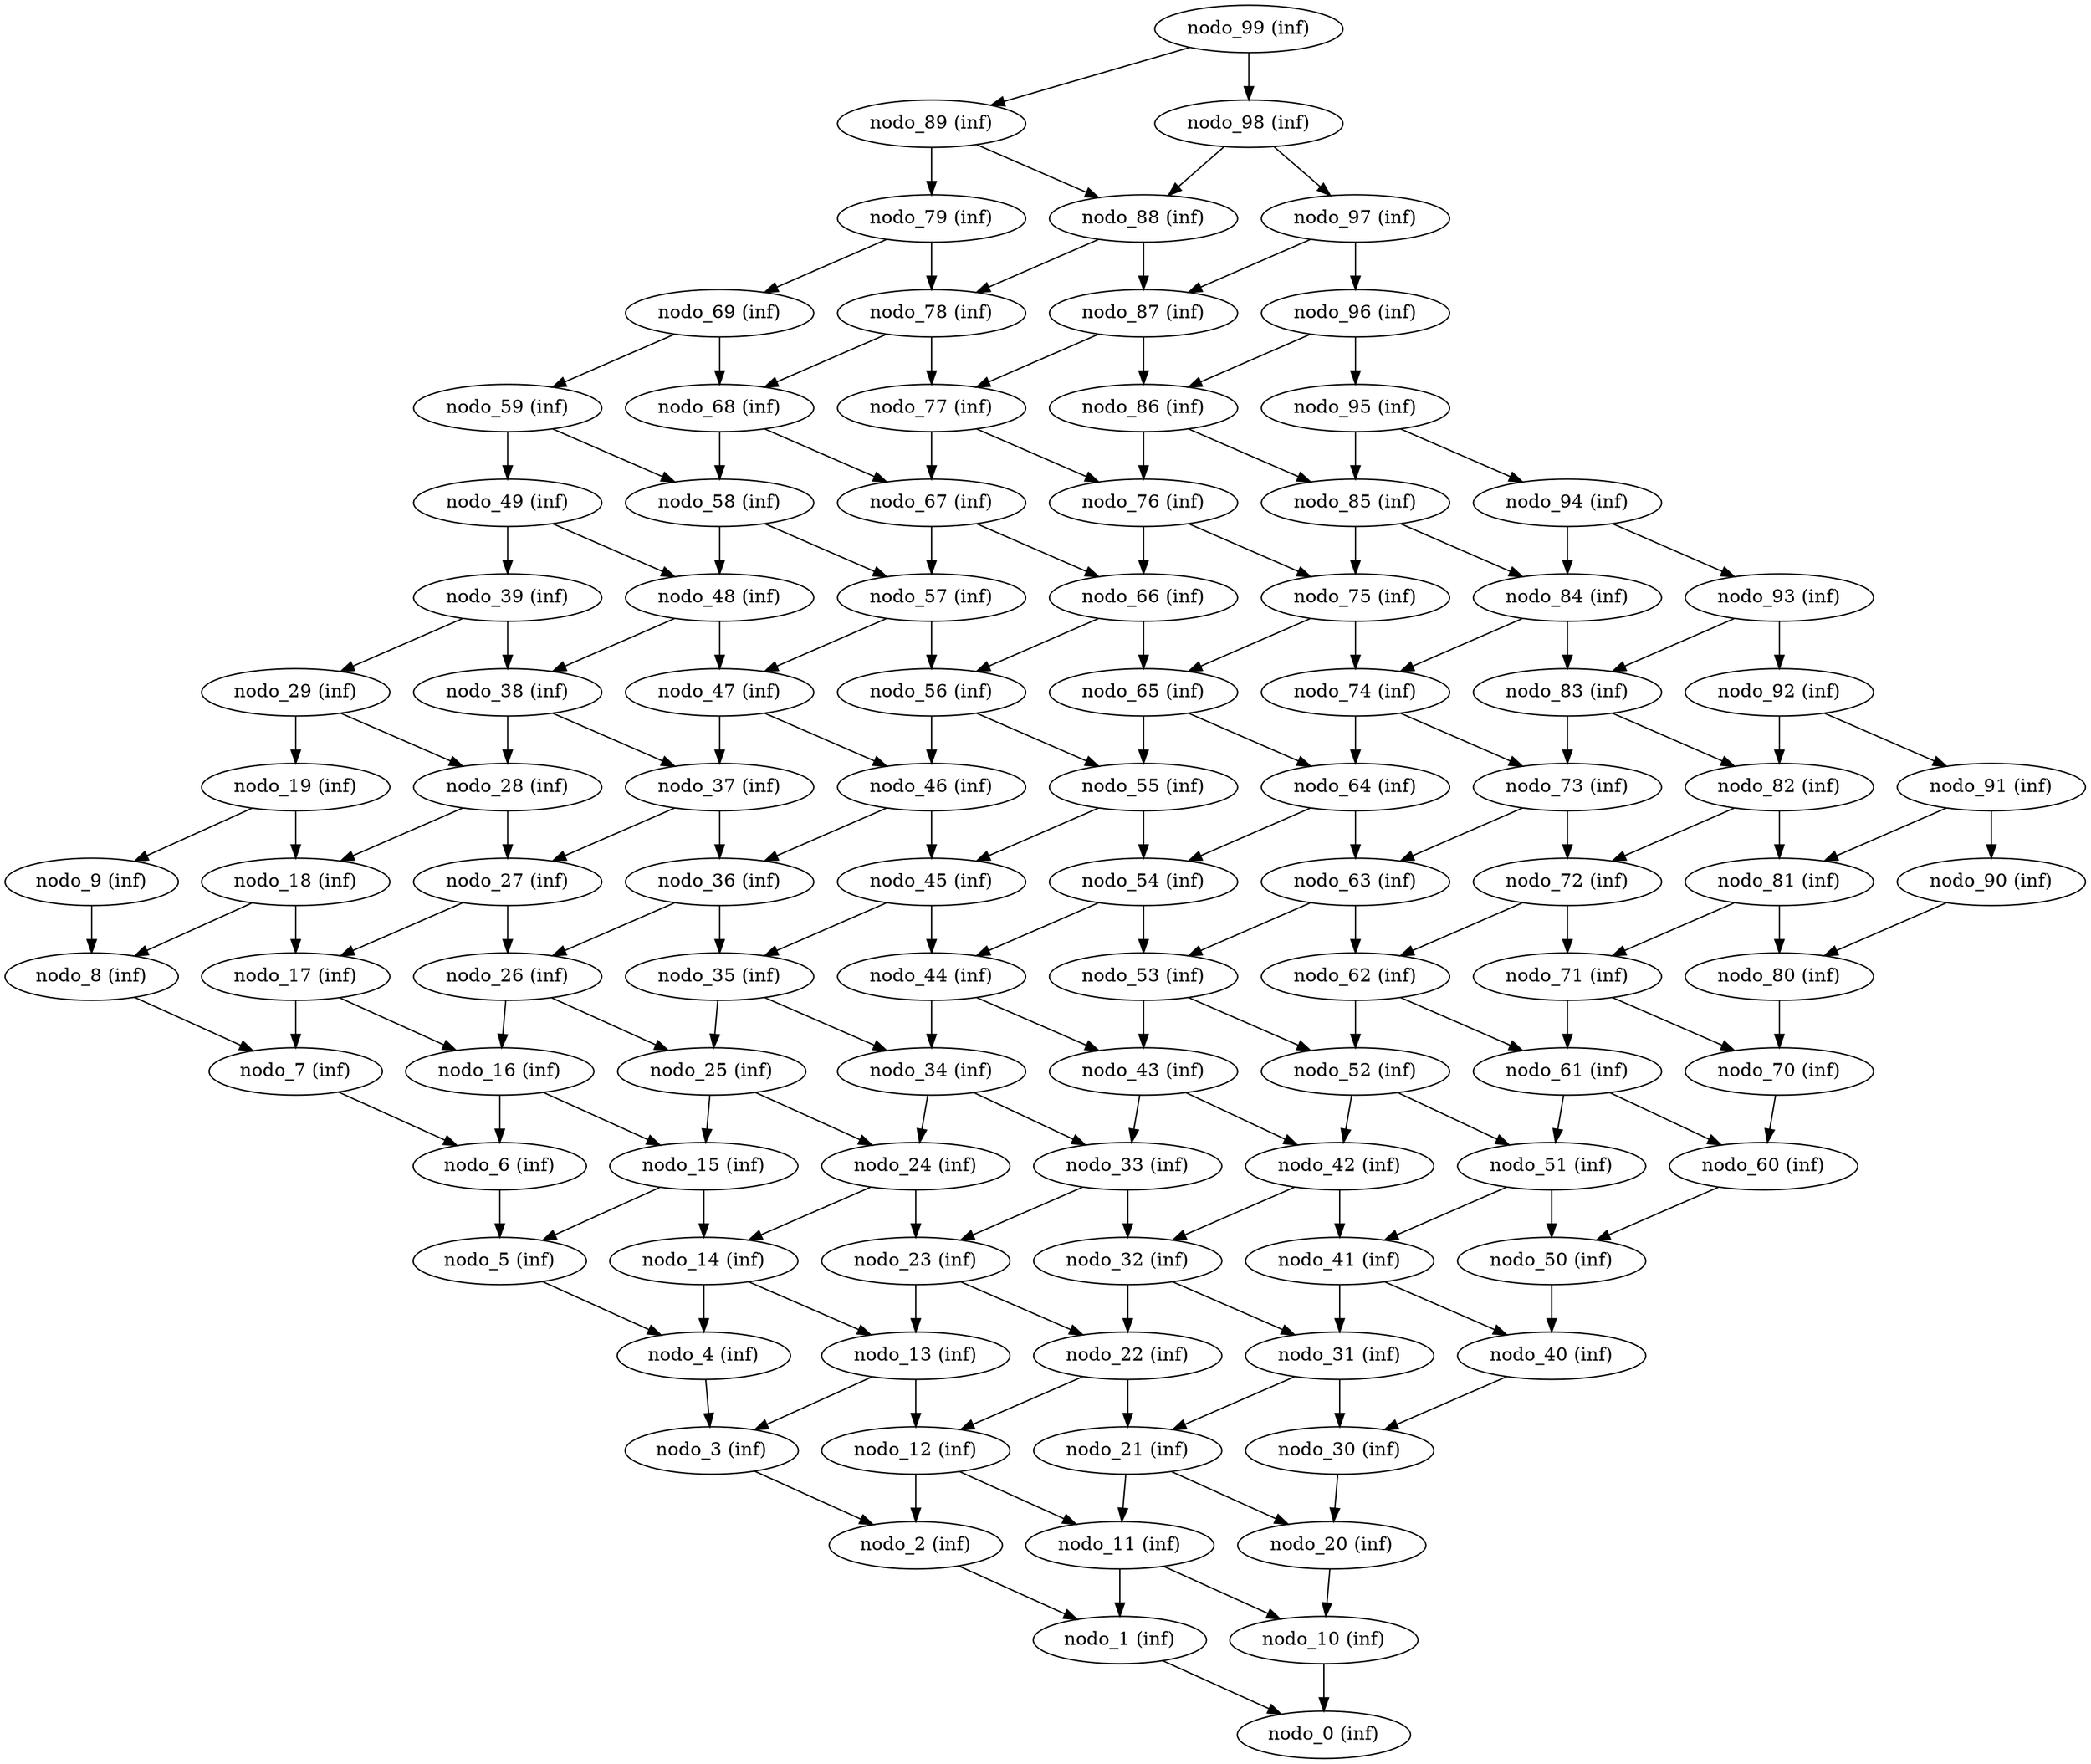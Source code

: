 digraph Grid_columns_10_rows_10 {
"nodo_0 (inf)";
"nodo_1 (inf)";
"nodo_2 (inf)";
"nodo_3 (inf)";
"nodo_4 (inf)";
"nodo_5 (inf)";
"nodo_6 (inf)";
"nodo_7 (inf)";
"nodo_8 (inf)";
"nodo_9 (inf)";
"nodo_10 (inf)";
"nodo_11 (inf)";
"nodo_12 (inf)";
"nodo_13 (inf)";
"nodo_14 (inf)";
"nodo_15 (inf)";
"nodo_16 (inf)";
"nodo_17 (inf)";
"nodo_18 (inf)";
"nodo_19 (inf)";
"nodo_20 (inf)";
"nodo_21 (inf)";
"nodo_22 (inf)";
"nodo_23 (inf)";
"nodo_24 (inf)";
"nodo_25 (inf)";
"nodo_26 (inf)";
"nodo_27 (inf)";
"nodo_28 (inf)";
"nodo_29 (inf)";
"nodo_30 (inf)";
"nodo_31 (inf)";
"nodo_32 (inf)";
"nodo_33 (inf)";
"nodo_34 (inf)";
"nodo_35 (inf)";
"nodo_36 (inf)";
"nodo_37 (inf)";
"nodo_38 (inf)";
"nodo_39 (inf)";
"nodo_40 (inf)";
"nodo_41 (inf)";
"nodo_42 (inf)";
"nodo_43 (inf)";
"nodo_44 (inf)";
"nodo_45 (inf)";
"nodo_46 (inf)";
"nodo_47 (inf)";
"nodo_48 (inf)";
"nodo_49 (inf)";
"nodo_50 (inf)";
"nodo_51 (inf)";
"nodo_52 (inf)";
"nodo_53 (inf)";
"nodo_54 (inf)";
"nodo_55 (inf)";
"nodo_56 (inf)";
"nodo_57 (inf)";
"nodo_58 (inf)";
"nodo_59 (inf)";
"nodo_60 (inf)";
"nodo_61 (inf)";
"nodo_62 (inf)";
"nodo_63 (inf)";
"nodo_64 (inf)";
"nodo_65 (inf)";
"nodo_66 (inf)";
"nodo_67 (inf)";
"nodo_68 (inf)";
"nodo_69 (inf)";
"nodo_70 (inf)";
"nodo_71 (inf)";
"nodo_72 (inf)";
"nodo_73 (inf)";
"nodo_74 (inf)";
"nodo_75 (inf)";
"nodo_76 (inf)";
"nodo_77 (inf)";
"nodo_78 (inf)";
"nodo_79 (inf)";
"nodo_80 (inf)";
"nodo_81 (inf)";
"nodo_82 (inf)";
"nodo_83 (inf)";
"nodo_84 (inf)";
"nodo_85 (inf)";
"nodo_86 (inf)";
"nodo_87 (inf)";
"nodo_88 (inf)";
"nodo_89 (inf)";
"nodo_90 (inf)";
"nodo_91 (inf)";
"nodo_92 (inf)";
"nodo_93 (inf)";
"nodo_94 (inf)";
"nodo_95 (inf)";
"nodo_96 (inf)";
"nodo_97 (inf)";
"nodo_98 (inf)";
"nodo_99 (inf)";
"nodo_1 (inf)" -> "nodo_0 (inf)" [weight=3];
"nodo_2 (inf)" -> "nodo_1 (inf)" [weight=16];
"nodo_3 (inf)" -> "nodo_2 (inf)" [weight=7];
"nodo_4 (inf)" -> "nodo_3 (inf)" [weight=4];
"nodo_5 (inf)" -> "nodo_4 (inf)" [weight=1];
"nodo_6 (inf)" -> "nodo_5 (inf)" [weight=9];
"nodo_7 (inf)" -> "nodo_6 (inf)" [weight=9];
"nodo_8 (inf)" -> "nodo_7 (inf)" [weight=23];
"nodo_9 (inf)" -> "nodo_8 (inf)" [weight=20];
"nodo_10 (inf)" -> "nodo_0 (inf)" [weight=27];
"nodo_11 (inf)" -> "nodo_10 (inf)" [weight=16];
"nodo_11 (inf)" -> "nodo_1 (inf)" [weight=24];
"nodo_12 (inf)" -> "nodo_11 (inf)" [weight=4];
"nodo_12 (inf)" -> "nodo_2 (inf)" [weight=24];
"nodo_13 (inf)" -> "nodo_12 (inf)" [weight=1];
"nodo_13 (inf)" -> "nodo_3 (inf)" [weight=8];
"nodo_14 (inf)" -> "nodo_13 (inf)" [weight=13];
"nodo_14 (inf)" -> "nodo_4 (inf)" [weight=19];
"nodo_15 (inf)" -> "nodo_14 (inf)" [weight=19];
"nodo_15 (inf)" -> "nodo_5 (inf)" [weight=7];
"nodo_16 (inf)" -> "nodo_15 (inf)" [weight=6];
"nodo_16 (inf)" -> "nodo_6 (inf)" [weight=15];
"nodo_17 (inf)" -> "nodo_16 (inf)" [weight=18];
"nodo_17 (inf)" -> "nodo_7 (inf)" [weight=21];
"nodo_18 (inf)" -> "nodo_17 (inf)" [weight=6];
"nodo_18 (inf)" -> "nodo_8 (inf)" [weight=12];
"nodo_19 (inf)" -> "nodo_18 (inf)" [weight=21];
"nodo_19 (inf)" -> "nodo_9 (inf)" [weight=23];
"nodo_20 (inf)" -> "nodo_10 (inf)" [weight=14];
"nodo_21 (inf)" -> "nodo_20 (inf)" [weight=23];
"nodo_21 (inf)" -> "nodo_11 (inf)" [weight=13];
"nodo_22 (inf)" -> "nodo_21 (inf)" [weight=21];
"nodo_22 (inf)" -> "nodo_12 (inf)" [weight=1];
"nodo_23 (inf)" -> "nodo_22 (inf)" [weight=14];
"nodo_23 (inf)" -> "nodo_13 (inf)" [weight=28];
"nodo_24 (inf)" -> "nodo_23 (inf)" [weight=11];
"nodo_24 (inf)" -> "nodo_14 (inf)" [weight=2];
"nodo_25 (inf)" -> "nodo_24 (inf)" [weight=9];
"nodo_25 (inf)" -> "nodo_15 (inf)" [weight=6];
"nodo_26 (inf)" -> "nodo_25 (inf)" [weight=17];
"nodo_26 (inf)" -> "nodo_16 (inf)" [weight=19];
"nodo_27 (inf)" -> "nodo_26 (inf)" [weight=6];
"nodo_27 (inf)" -> "nodo_17 (inf)" [weight=3];
"nodo_28 (inf)" -> "nodo_27 (inf)" [weight=14];
"nodo_28 (inf)" -> "nodo_18 (inf)" [weight=9];
"nodo_29 (inf)" -> "nodo_28 (inf)" [weight=2];
"nodo_29 (inf)" -> "nodo_19 (inf)" [weight=7];
"nodo_30 (inf)" -> "nodo_20 (inf)" [weight=12];
"nodo_31 (inf)" -> "nodo_30 (inf)" [weight=21];
"nodo_31 (inf)" -> "nodo_21 (inf)" [weight=11];
"nodo_32 (inf)" -> "nodo_31 (inf)" [weight=9];
"nodo_32 (inf)" -> "nodo_22 (inf)" [weight=18];
"nodo_33 (inf)" -> "nodo_32 (inf)" [weight=4];
"nodo_33 (inf)" -> "nodo_23 (inf)" [weight=24];
"nodo_34 (inf)" -> "nodo_33 (inf)" [weight=10];
"nodo_34 (inf)" -> "nodo_24 (inf)" [weight=20];
"nodo_35 (inf)" -> "nodo_34 (inf)" [weight=10];
"nodo_35 (inf)" -> "nodo_25 (inf)" [weight=8];
"nodo_36 (inf)" -> "nodo_35 (inf)" [weight=19];
"nodo_36 (inf)" -> "nodo_26 (inf)" [weight=26];
"nodo_37 (inf)" -> "nodo_36 (inf)" [weight=21];
"nodo_37 (inf)" -> "nodo_27 (inf)" [weight=18];
"nodo_38 (inf)" -> "nodo_37 (inf)" [weight=2];
"nodo_38 (inf)" -> "nodo_28 (inf)" [weight=12];
"nodo_39 (inf)" -> "nodo_38 (inf)" [weight=30];
"nodo_39 (inf)" -> "nodo_29 (inf)" [weight=13];
"nodo_40 (inf)" -> "nodo_30 (inf)" [weight=10];
"nodo_41 (inf)" -> "nodo_40 (inf)" [weight=26];
"nodo_41 (inf)" -> "nodo_31 (inf)" [weight=11];
"nodo_42 (inf)" -> "nodo_41 (inf)" [weight=21];
"nodo_42 (inf)" -> "nodo_32 (inf)" [weight=28];
"nodo_43 (inf)" -> "nodo_42 (inf)" [weight=26];
"nodo_43 (inf)" -> "nodo_33 (inf)" [weight=10];
"nodo_44 (inf)" -> "nodo_43 (inf)" [weight=9];
"nodo_44 (inf)" -> "nodo_34 (inf)" [weight=29];
"nodo_45 (inf)" -> "nodo_44 (inf)" [weight=1];
"nodo_45 (inf)" -> "nodo_35 (inf)" [weight=9];
"nodo_46 (inf)" -> "nodo_45 (inf)" [weight=10];
"nodo_46 (inf)" -> "nodo_36 (inf)" [weight=7];
"nodo_47 (inf)" -> "nodo_46 (inf)" [weight=1];
"nodo_47 (inf)" -> "nodo_37 (inf)" [weight=18];
"nodo_48 (inf)" -> "nodo_47 (inf)" [weight=30];
"nodo_48 (inf)" -> "nodo_38 (inf)" [weight=7];
"nodo_49 (inf)" -> "nodo_48 (inf)" [weight=30];
"nodo_49 (inf)" -> "nodo_39 (inf)" [weight=23];
"nodo_50 (inf)" -> "nodo_40 (inf)" [weight=17];
"nodo_51 (inf)" -> "nodo_50 (inf)" [weight=17];
"nodo_51 (inf)" -> "nodo_41 (inf)" [weight=3];
"nodo_52 (inf)" -> "nodo_51 (inf)" [weight=26];
"nodo_52 (inf)" -> "nodo_42 (inf)" [weight=19];
"nodo_53 (inf)" -> "nodo_52 (inf)" [weight=22];
"nodo_53 (inf)" -> "nodo_43 (inf)" [weight=5];
"nodo_54 (inf)" -> "nodo_53 (inf)" [weight=14];
"nodo_54 (inf)" -> "nodo_44 (inf)" [weight=19];
"nodo_55 (inf)" -> "nodo_54 (inf)" [weight=10];
"nodo_55 (inf)" -> "nodo_45 (inf)" [weight=24];
"nodo_56 (inf)" -> "nodo_55 (inf)" [weight=27];
"nodo_56 (inf)" -> "nodo_46 (inf)" [weight=11];
"nodo_57 (inf)" -> "nodo_56 (inf)" [weight=4];
"nodo_57 (inf)" -> "nodo_47 (inf)" [weight=5];
"nodo_58 (inf)" -> "nodo_57 (inf)" [weight=4];
"nodo_58 (inf)" -> "nodo_48 (inf)" [weight=21];
"nodo_59 (inf)" -> "nodo_58 (inf)" [weight=5];
"nodo_59 (inf)" -> "nodo_49 (inf)" [weight=17];
"nodo_60 (inf)" -> "nodo_50 (inf)" [weight=1];
"nodo_61 (inf)" -> "nodo_60 (inf)" [weight=18];
"nodo_61 (inf)" -> "nodo_51 (inf)" [weight=28];
"nodo_62 (inf)" -> "nodo_61 (inf)" [weight=20];
"nodo_62 (inf)" -> "nodo_52 (inf)" [weight=11];
"nodo_63 (inf)" -> "nodo_62 (inf)" [weight=23];
"nodo_63 (inf)" -> "nodo_53 (inf)" [weight=26];
"nodo_64 (inf)" -> "nodo_63 (inf)" [weight=15];
"nodo_64 (inf)" -> "nodo_54 (inf)" [weight=12];
"nodo_65 (inf)" -> "nodo_64 (inf)" [weight=11];
"nodo_65 (inf)" -> "nodo_55 (inf)" [weight=30];
"nodo_66 (inf)" -> "nodo_65 (inf)" [weight=24];
"nodo_66 (inf)" -> "nodo_56 (inf)" [weight=14];
"nodo_67 (inf)" -> "nodo_66 (inf)" [weight=12];
"nodo_67 (inf)" -> "nodo_57 (inf)" [weight=29];
"nodo_68 (inf)" -> "nodo_67 (inf)" [weight=13];
"nodo_68 (inf)" -> "nodo_58 (inf)" [weight=17];
"nodo_69 (inf)" -> "nodo_68 (inf)" [weight=20];
"nodo_69 (inf)" -> "nodo_59 (inf)" [weight=12];
"nodo_70 (inf)" -> "nodo_60 (inf)" [weight=15];
"nodo_71 (inf)" -> "nodo_70 (inf)" [weight=1];
"nodo_71 (inf)" -> "nodo_61 (inf)" [weight=30];
"nodo_72 (inf)" -> "nodo_71 (inf)" [weight=30];
"nodo_72 (inf)" -> "nodo_62 (inf)" [weight=2];
"nodo_73 (inf)" -> "nodo_72 (inf)" [weight=2];
"nodo_73 (inf)" -> "nodo_63 (inf)" [weight=16];
"nodo_74 (inf)" -> "nodo_73 (inf)" [weight=14];
"nodo_74 (inf)" -> "nodo_64 (inf)" [weight=19];
"nodo_75 (inf)" -> "nodo_74 (inf)" [weight=18];
"nodo_75 (inf)" -> "nodo_65 (inf)" [weight=10];
"nodo_76 (inf)" -> "nodo_75 (inf)" [weight=22];
"nodo_76 (inf)" -> "nodo_66 (inf)" [weight=21];
"nodo_77 (inf)" -> "nodo_76 (inf)" [weight=7];
"nodo_77 (inf)" -> "nodo_67 (inf)" [weight=15];
"nodo_78 (inf)" -> "nodo_77 (inf)" [weight=19];
"nodo_78 (inf)" -> "nodo_68 (inf)" [weight=29];
"nodo_79 (inf)" -> "nodo_78 (inf)" [weight=19];
"nodo_79 (inf)" -> "nodo_69 (inf)" [weight=19];
"nodo_80 (inf)" -> "nodo_70 (inf)" [weight=26];
"nodo_81 (inf)" -> "nodo_80 (inf)" [weight=28];
"nodo_81 (inf)" -> "nodo_71 (inf)" [weight=27];
"nodo_82 (inf)" -> "nodo_81 (inf)" [weight=24];
"nodo_82 (inf)" -> "nodo_72 (inf)" [weight=2];
"nodo_83 (inf)" -> "nodo_82 (inf)" [weight=18];
"nodo_83 (inf)" -> "nodo_73 (inf)" [weight=28];
"nodo_84 (inf)" -> "nodo_83 (inf)" [weight=7];
"nodo_84 (inf)" -> "nodo_74 (inf)" [weight=1];
"nodo_85 (inf)" -> "nodo_84 (inf)" [weight=22];
"nodo_85 (inf)" -> "nodo_75 (inf)" [weight=11];
"nodo_86 (inf)" -> "nodo_85 (inf)" [weight=15];
"nodo_86 (inf)" -> "nodo_76 (inf)" [weight=6];
"nodo_87 (inf)" -> "nodo_86 (inf)" [weight=14];
"nodo_87 (inf)" -> "nodo_77 (inf)" [weight=11];
"nodo_88 (inf)" -> "nodo_87 (inf)" [weight=17];
"nodo_88 (inf)" -> "nodo_78 (inf)" [weight=11];
"nodo_89 (inf)" -> "nodo_88 (inf)" [weight=8];
"nodo_89 (inf)" -> "nodo_79 (inf)" [weight=11];
"nodo_90 (inf)" -> "nodo_80 (inf)" [weight=16];
"nodo_91 (inf)" -> "nodo_90 (inf)" [weight=1];
"nodo_91 (inf)" -> "nodo_81 (inf)" [weight=1];
"nodo_92 (inf)" -> "nodo_91 (inf)" [weight=11];
"nodo_92 (inf)" -> "nodo_82 (inf)" [weight=12];
"nodo_93 (inf)" -> "nodo_92 (inf)" [weight=5];
"nodo_93 (inf)" -> "nodo_83 (inf)" [weight=15];
"nodo_94 (inf)" -> "nodo_93 (inf)" [weight=18];
"nodo_94 (inf)" -> "nodo_84 (inf)" [weight=23];
"nodo_95 (inf)" -> "nodo_94 (inf)" [weight=14];
"nodo_95 (inf)" -> "nodo_85 (inf)" [weight=18];
"nodo_96 (inf)" -> "nodo_95 (inf)" [weight=24];
"nodo_96 (inf)" -> "nodo_86 (inf)" [weight=16];
"nodo_97 (inf)" -> "nodo_96 (inf)" [weight=21];
"nodo_97 (inf)" -> "nodo_87 (inf)" [weight=15];
"nodo_98 (inf)" -> "nodo_97 (inf)" [weight=19];
"nodo_98 (inf)" -> "nodo_88 (inf)" [weight=18];
"nodo_99 (inf)" -> "nodo_98 (inf)" [weight=19];
"nodo_99 (inf)" -> "nodo_89 (inf)" [weight=1];
}